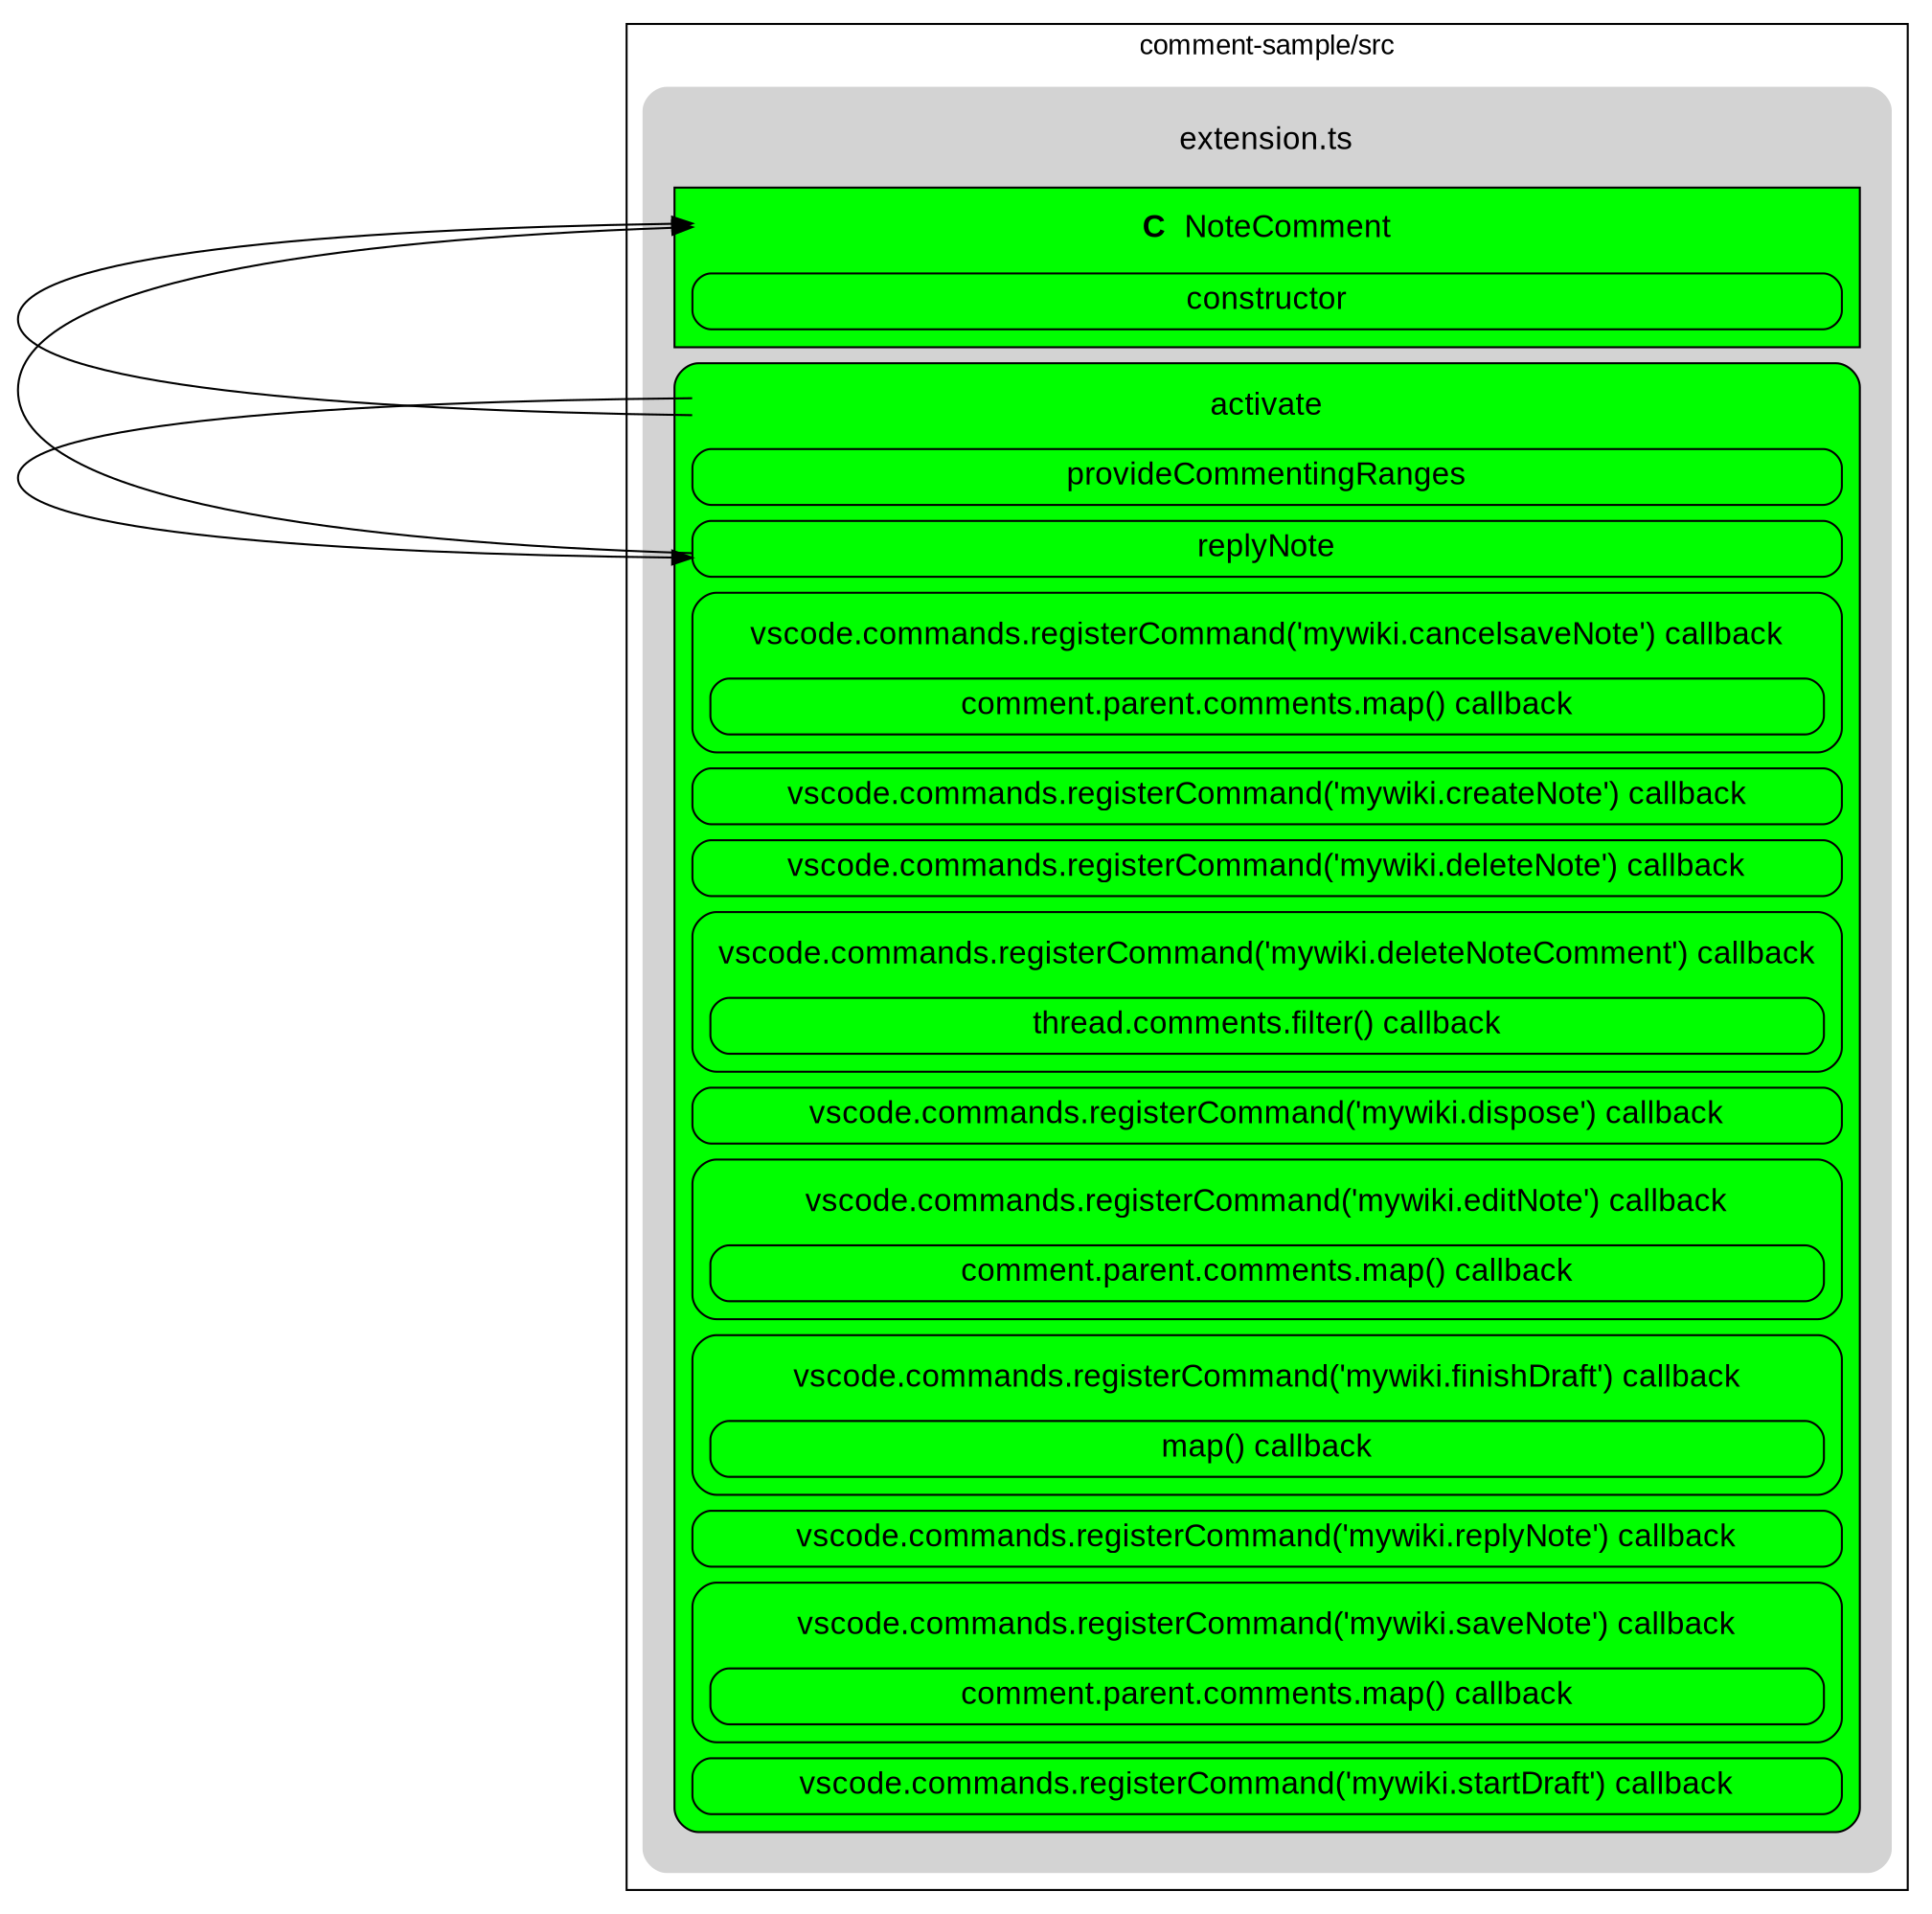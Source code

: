 
digraph {
    graph [
        rankdir = "LR"
        ranksep = 2.0
        fontname = "Arial"
    ];
    node [
        fontsize = "16"
        fontname = "Arial"
        shape = "plaintext"
        style = "rounded, filled"
    ];
    edge [
        label = " "
    ];

    
    "1" [id="1", label=<
        <TABLE BORDER="0" CELLBORDER="1" CELLSPACING="8" CELLPADDING="4">
        <TR><TD WIDTH="230" BORDER="0" CELLPADDING="6" HREF="remove_me_url.title">extension.ts</TD></TR>
        
            <TR><TD BORDER="0" CELLPADDING="0">
            <TABLE ID="1:6_6" CELLSPACING="8" CELLPADDING="4" CELLBORDER="1"   BGCOLOR="green" href="remove_me_url.type.cell">
                 <TR><TD PORT="6_6" BORDER="0" ><B>C</B>  NoteComment</TD></TR>
     <TR><TD PORT="10_1" ID="1:10_1"  STYLE="ROUNDED" href="remove_me_url.constructor.clickable.cell">constructor</TD></TR>
            </TABLE>
            </TD></TR>
            

            <TR><TD BORDER="0" CELLPADDING="0">
            <TABLE ID="1:22_16" CELLSPACING="8" CELLPADDING="4" CELLBORDER="1"  STYLE="ROUNDED" BGCOLOR="green" href="remove_me_url.function.clickable.cell">
                 <TR><TD PORT="22_16" BORDER="0" >activate</TD></TR>
     <TR><TD PORT="29_2" ID="1:29_2"  STYLE="ROUNDED" href="remove_me_url.method.clickable.cell">provideCommentingRanges</TD></TR>
     <TR><TD PORT="134_10" ID="1:134_10"  STYLE="ROUNDED" href="remove_me_url.function.clickable.cell">replyNote</TD></TR>

            <TR><TD BORDER="0" CELLPADDING="0">
            <TABLE ID="1:86_85" CELLSPACING="8" CELLPADDING="4" CELLBORDER="1"  STYLE="ROUNDED" BGCOLOR="green" href="remove_me_url.function.clickable.cell">                 <TR><TD PORT="86_85" BORDER="0" >vscode.commands.registerCommand('mywiki.cancelsaveNote') callback</TD></TR>
     <TR><TD PORT="91_56" ID="1:91_56"  STYLE="ROUNDED" href="remove_me_url.function.clickable.cell">comment.parent.comments.map() callback</TD></TR>
            </TABLE>
            </TD></TR>
            
     <TR><TD PORT="35_81" ID="1:35_81"  STYLE="ROUNDED" href="remove_me_url.function.clickable.cell">vscode.commands.registerCommand('mywiki.createNote') callback</TD></TR>
     <TR><TD PORT="82_81" ID="1:82_81"  STYLE="ROUNDED" href="remove_me_url.function.clickable.cell">vscode.commands.registerCommand('mywiki.deleteNote') callback</TD></TR>

            <TR><TD BORDER="0" CELLPADDING="0">
            <TABLE ID="1:69_88" CELLSPACING="8" CELLPADDING="4" CELLBORDER="1"  STYLE="ROUNDED" BGCOLOR="green" href="remove_me_url.function.clickable.cell">
                 <TR><TD PORT="69_88" BORDER="0" >vscode.commands.registerCommand('mywiki.deleteNoteComment') callback</TD></TR>
     <TR><TD PORT="75_43" ID="1:75_43"  STYLE="ROUNDED" href="remove_me_url.function.clickable.cell">thread.comments.filter() callback</TD></TR>
            </TABLE>
            </TD></TR>
            
     <TR><TD PORT="130_78" ID="1:130_78"  STYLE="ROUNDED" href="remove_me_url.function.clickable.cell">vscode.commands.registerCommand('mywiki.dispose') callback</TD></TR>

            <TR><TD BORDER="0" CELLPADDING="0">
            <TABLE ID="1:116_79" CELLSPACING="8" CELLPADDING="4" CELLBORDER="1"  STYLE="ROUNDED" BGCOLOR="green" href="remove_me_url.function.clickable.cell">
                 <TR><TD PORT="116_79" BORDER="0" >vscode.commands.registerCommand('mywiki.editNote') callback</TD></TR>
     <TR><TD PORT="121_56" ID="1:121_56"  STYLE="ROUNDED" href="remove_me_url.function.clickable.cell">comment.parent.comments.map() callback</TD></TR>
            </TABLE>
            </TD></TR>
            

            <TR><TD BORDER="0" CELLPADDING="0">
            <TABLE ID="1:51_82" CELLSPACING="8" CELLPADDING="4" CELLBORDER="1"  STYLE="ROUNDED" BGCOLOR="green" href="remove_me_url.function.clickable.cell">
                 <TR><TD PORT="51_82" BORDER="0" >vscode.commands.registerCommand('mywiki.finishDraft') callback</TD></TR>
     <TR><TD PORT="62_58" ID="1:62_58"  STYLE="ROUNDED" href="remove_me_url.function.clickable.cell">map() callback</TD></TR>
            </TABLE>
            </TD></TR>
            
     <TR><TD PORT="39_80" ID="1:39_80"  STYLE="ROUNDED" href="remove_me_url.function.clickable.cell">vscode.commands.registerCommand('mywiki.replyNote') callback</TD></TR>

            <TR><TD BORDER="0" CELLPADDING="0">
            <TABLE ID="1:101_79" CELLSPACING="8" CELLPADDING="4" CELLBORDER="1"  STYLE="ROUNDED" BGCOLOR="green" href="remove_me_url.function.clickable.cell">
                 <TR><TD PORT="101_79" BORDER="0" >vscode.commands.registerCommand('mywiki.saveNote') callback</TD></TR>
     <TR><TD PORT="106_56" ID="1:106_56"  STYLE="ROUNDED" href="remove_me_url.function.clickable.cell">comment.parent.comments.map() callback</TD></TR>
            </TABLE>
            </TD></TR>
            
     <TR><TD PORT="43_81" ID="1:43_81"  STYLE="ROUNDED" href="remove_me_url.function.clickable.cell">vscode.commands.registerCommand('mywiki.startDraft') callback</TD></TR>
            </TABLE>
            </TD></TR>
            
        <TR><TD CELLSPACING="0" HEIGHT="1" WIDTH="1" FIXEDSIZE="TRUE" STYLE="invis"></TD></TR>
        </TABLE>
    >];
                    

    
        subgraph "cluster_comment-sample/src" {
            label = "comment-sample/src";

            1

            
        };
                    

    1:"134_10" -> 1:"6_6" [id="1:134_10 -> 1:6_6"];
    1:"22_16" -> 1:"134_10" [id="1:22_16 -> 1:134_10"];
    1:"22_16" -> 1:"6_6" [id="1:22_16 -> 1:6_6"];
}
